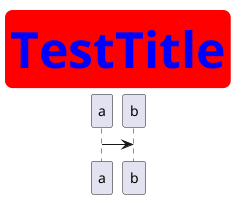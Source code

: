 {
  "sha1": "bnaxoyv6o35d5vqi8r1p02ljmioib9r",
  "insertion": {
    "when": "2024-05-30T20:48:22.130Z",
    "url": "https://forum.plantuml.net/10800/font-style-not-working-on-title",
    "user": "plantuml@gmail.com"
  }
}
@startuml

skinparam title{
  BorderRoundCorner 15
  BorderThickness 2
  BackgroundColor red
  Fontsize 50
  FontColor Blue
}

title TestTitle

a ->b
@enduml
